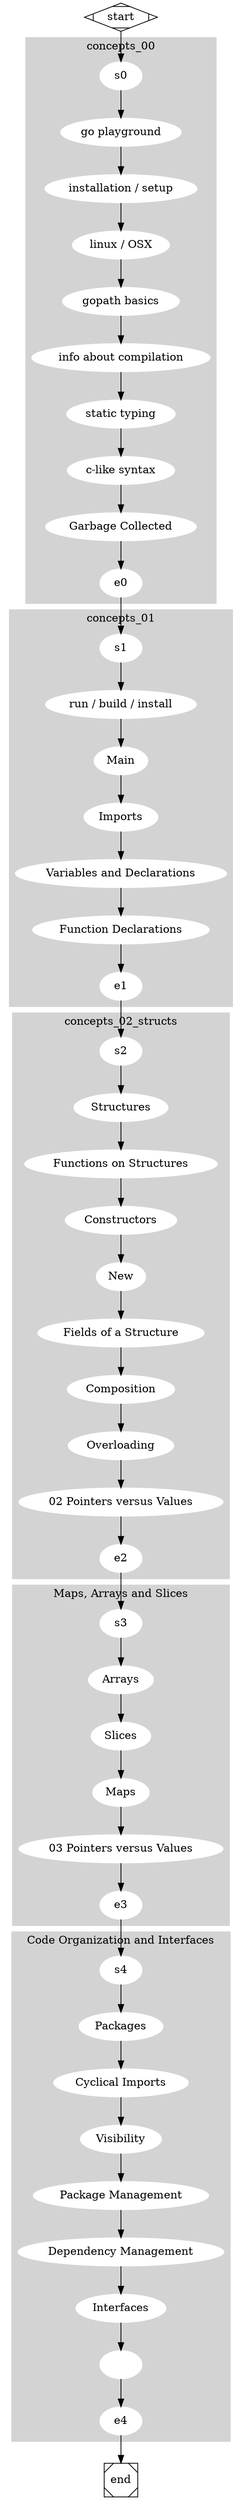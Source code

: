digraph G {

  subgraph cluster_0 {
    style=filled;
    color=lightgrey;
    node [style=filled,color=white];
    label = "concepts_00";

    s0 ->
    "go playground" ->
    "installation / setup" ->
    "linux / OSX" ->
    "gopath basics" ->
    "info about compilation" ->
    "static typing" ->
    "c-like syntax" ->
    "Garbage Collected" ->
    e0;
  }
  
  subgraph cluster_1 {
    style=filled;
    color=lightgrey;
    node [style=filled,color=white];
    label = "concepts_01";
    
    e0 ->
    s1 ->
    "run / build / install" ->
    "Main" ->
    "Imports" ->
    "Variables and Declarations" ->
    "Function Declarations" ->
    e1;
  }
  
  subgraph cluster_2 {
    style=filled;
    color=lightgrey;
    node [style=filled,color=white];
    label = "concepts_02_structs";

    e1 ->
    s2 ->
    "Structures" ->
    "Functions on Structures" ->
    "Constructors" ->
    "New" ->
    "Fields of a Structure" ->
    "Composition" ->
    "Overloading" ->
    "02 Pointers versus Values" ->
    e2;
  }

  subgraph cluster_3 {
    label = "Maps, Arrays and Slices";
    style=filled;
    color=lightgrey;
    node [style=filled,color=white];

    e2 ->
    s3 ->
    "Arrays" ->
    "Slices" ->
    "Maps" ->
    "03 Pointers versus Values" ->
    e3;
  }

  subgraph cluster_4 {
    label = "Code Organization and Interfaces";
    style=filled;
    color=lightgrey;
    node [style=filled,color=white];

    e3 ->
    s4 ->
    "Packages" ->
    "Cyclical Imports" ->
    "Visibility" ->
    "Package Management" ->
    "Dependency Management" ->
    "Interfaces" ->
    "" ->
    e4;
  }

  start -> s0
  e4 -> end

  start [shape=Mdiamond];
  end [shape=Msquare];
}